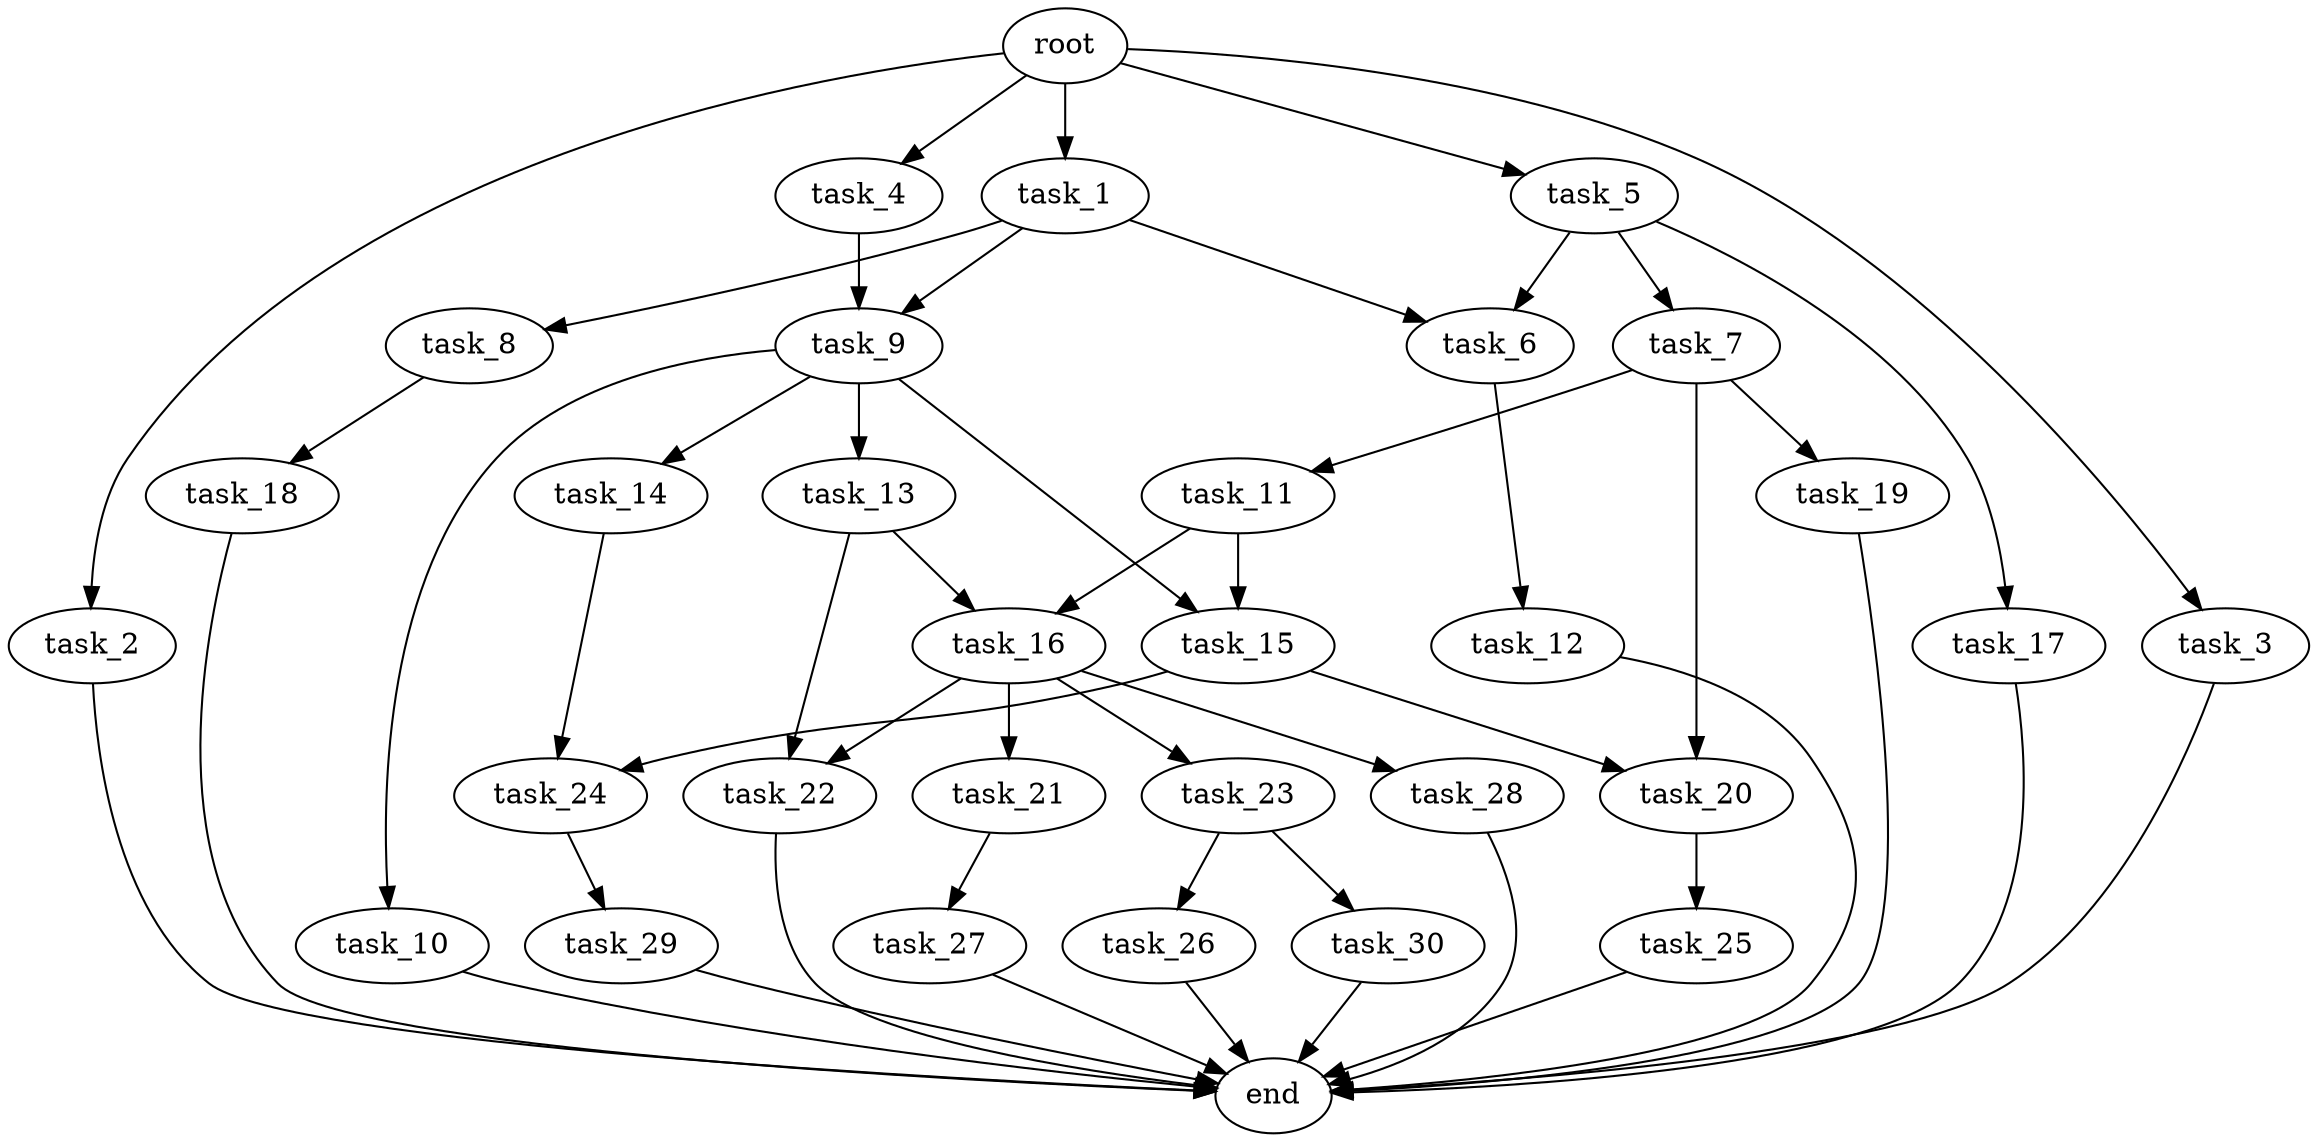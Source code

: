digraph G {
  root [size="0.000000e+00"];
  task_1 [size="5.025250e+09"];
  task_2 [size="3.937776e+09"];
  task_3 [size="6.863700e+09"];
  task_4 [size="1.748829e+09"];
  task_5 [size="9.765095e+09"];
  task_6 [size="6.982747e+09"];
  task_7 [size="4.601246e+09"];
  task_8 [size="6.892416e+09"];
  task_9 [size="1.191880e+08"];
  task_10 [size="2.108313e+09"];
  task_11 [size="5.810501e+09"];
  task_12 [size="3.255037e+09"];
  task_13 [size="6.128168e+09"];
  task_14 [size="2.597748e+09"];
  task_15 [size="5.486085e+09"];
  task_16 [size="2.372154e+09"];
  task_17 [size="4.713982e+09"];
  task_18 [size="6.131227e+09"];
  task_19 [size="3.659876e+09"];
  task_20 [size="4.988201e+09"];
  task_21 [size="2.106114e+09"];
  task_22 [size="7.007426e+09"];
  task_23 [size="3.723724e+09"];
  task_24 [size="8.543407e+09"];
  task_25 [size="2.797016e+09"];
  task_26 [size="1.799712e+09"];
  task_27 [size="1.312261e+09"];
  task_28 [size="5.759351e+09"];
  task_29 [size="2.286439e+09"];
  task_30 [size="9.995975e+08"];
  end [size="0.000000e+00"];

  root -> task_1 [size="1.000000e-12"];
  root -> task_2 [size="1.000000e-12"];
  root -> task_3 [size="1.000000e-12"];
  root -> task_4 [size="1.000000e-12"];
  root -> task_5 [size="1.000000e-12"];
  task_1 -> task_6 [size="3.491374e+08"];
  task_1 -> task_8 [size="6.892416e+08"];
  task_1 -> task_9 [size="5.959398e+06"];
  task_2 -> end [size="1.000000e-12"];
  task_3 -> end [size="1.000000e-12"];
  task_4 -> task_9 [size="5.959398e+06"];
  task_5 -> task_6 [size="3.491374e+08"];
  task_5 -> task_7 [size="4.601246e+08"];
  task_5 -> task_17 [size="4.713982e+08"];
  task_6 -> task_12 [size="3.255037e+08"];
  task_7 -> task_11 [size="5.810501e+08"];
  task_7 -> task_19 [size="3.659876e+08"];
  task_7 -> task_20 [size="2.494101e+08"];
  task_8 -> task_18 [size="6.131227e+08"];
  task_9 -> task_10 [size="2.108313e+08"];
  task_9 -> task_13 [size="6.128168e+08"];
  task_9 -> task_14 [size="2.597748e+08"];
  task_9 -> task_15 [size="2.743043e+08"];
  task_10 -> end [size="1.000000e-12"];
  task_11 -> task_15 [size="2.743043e+08"];
  task_11 -> task_16 [size="1.186077e+08"];
  task_12 -> end [size="1.000000e-12"];
  task_13 -> task_16 [size="1.186077e+08"];
  task_13 -> task_22 [size="3.503713e+08"];
  task_14 -> task_24 [size="4.271703e+08"];
  task_15 -> task_20 [size="2.494101e+08"];
  task_15 -> task_24 [size="4.271703e+08"];
  task_16 -> task_21 [size="2.106114e+08"];
  task_16 -> task_22 [size="3.503713e+08"];
  task_16 -> task_23 [size="3.723724e+08"];
  task_16 -> task_28 [size="5.759351e+08"];
  task_17 -> end [size="1.000000e-12"];
  task_18 -> end [size="1.000000e-12"];
  task_19 -> end [size="1.000000e-12"];
  task_20 -> task_25 [size="2.797016e+08"];
  task_21 -> task_27 [size="1.312261e+08"];
  task_22 -> end [size="1.000000e-12"];
  task_23 -> task_26 [size="1.799712e+08"];
  task_23 -> task_30 [size="9.995975e+07"];
  task_24 -> task_29 [size="2.286439e+08"];
  task_25 -> end [size="1.000000e-12"];
  task_26 -> end [size="1.000000e-12"];
  task_27 -> end [size="1.000000e-12"];
  task_28 -> end [size="1.000000e-12"];
  task_29 -> end [size="1.000000e-12"];
  task_30 -> end [size="1.000000e-12"];
}
